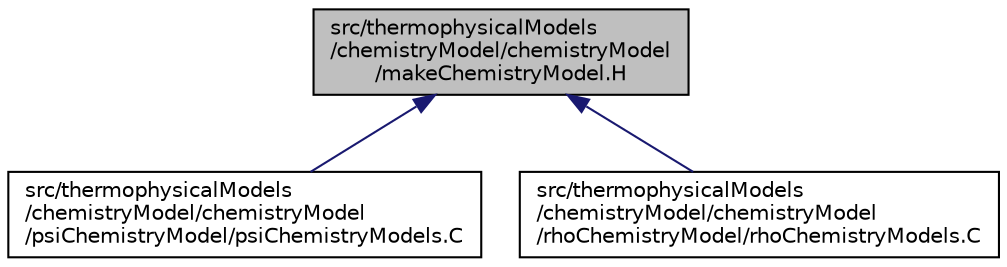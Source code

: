 digraph "src/thermophysicalModels/chemistryModel/chemistryModel/makeChemistryModel.H"
{
  bgcolor="transparent";
  edge [fontname="Helvetica",fontsize="10",labelfontname="Helvetica",labelfontsize="10"];
  node [fontname="Helvetica",fontsize="10",shape=record];
  Node1 [label="src/thermophysicalModels\l/chemistryModel/chemistryModel\l/makeChemistryModel.H",height=0.2,width=0.4,color="black", fillcolor="grey75", style="filled", fontcolor="black"];
  Node1 -> Node2 [dir="back",color="midnightblue",fontsize="10",style="solid",fontname="Helvetica"];
  Node2 [label="src/thermophysicalModels\l/chemistryModel/chemistryModel\l/psiChemistryModel/psiChemistryModels.C",height=0.2,width=0.4,color="black",URL="$a09989.html",tooltip="Creates chemistry model instances templated on the type of thermodynamics. "];
  Node1 -> Node3 [dir="back",color="midnightblue",fontsize="10",style="solid",fontname="Helvetica"];
  Node3 [label="src/thermophysicalModels\l/chemistryModel/chemistryModel\l/rhoChemistryModel/rhoChemistryModels.C",height=0.2,width=0.4,color="black",URL="$a09993.html",tooltip="Creates chemistry model instances templated on the type of thermodynamics. "];
}
